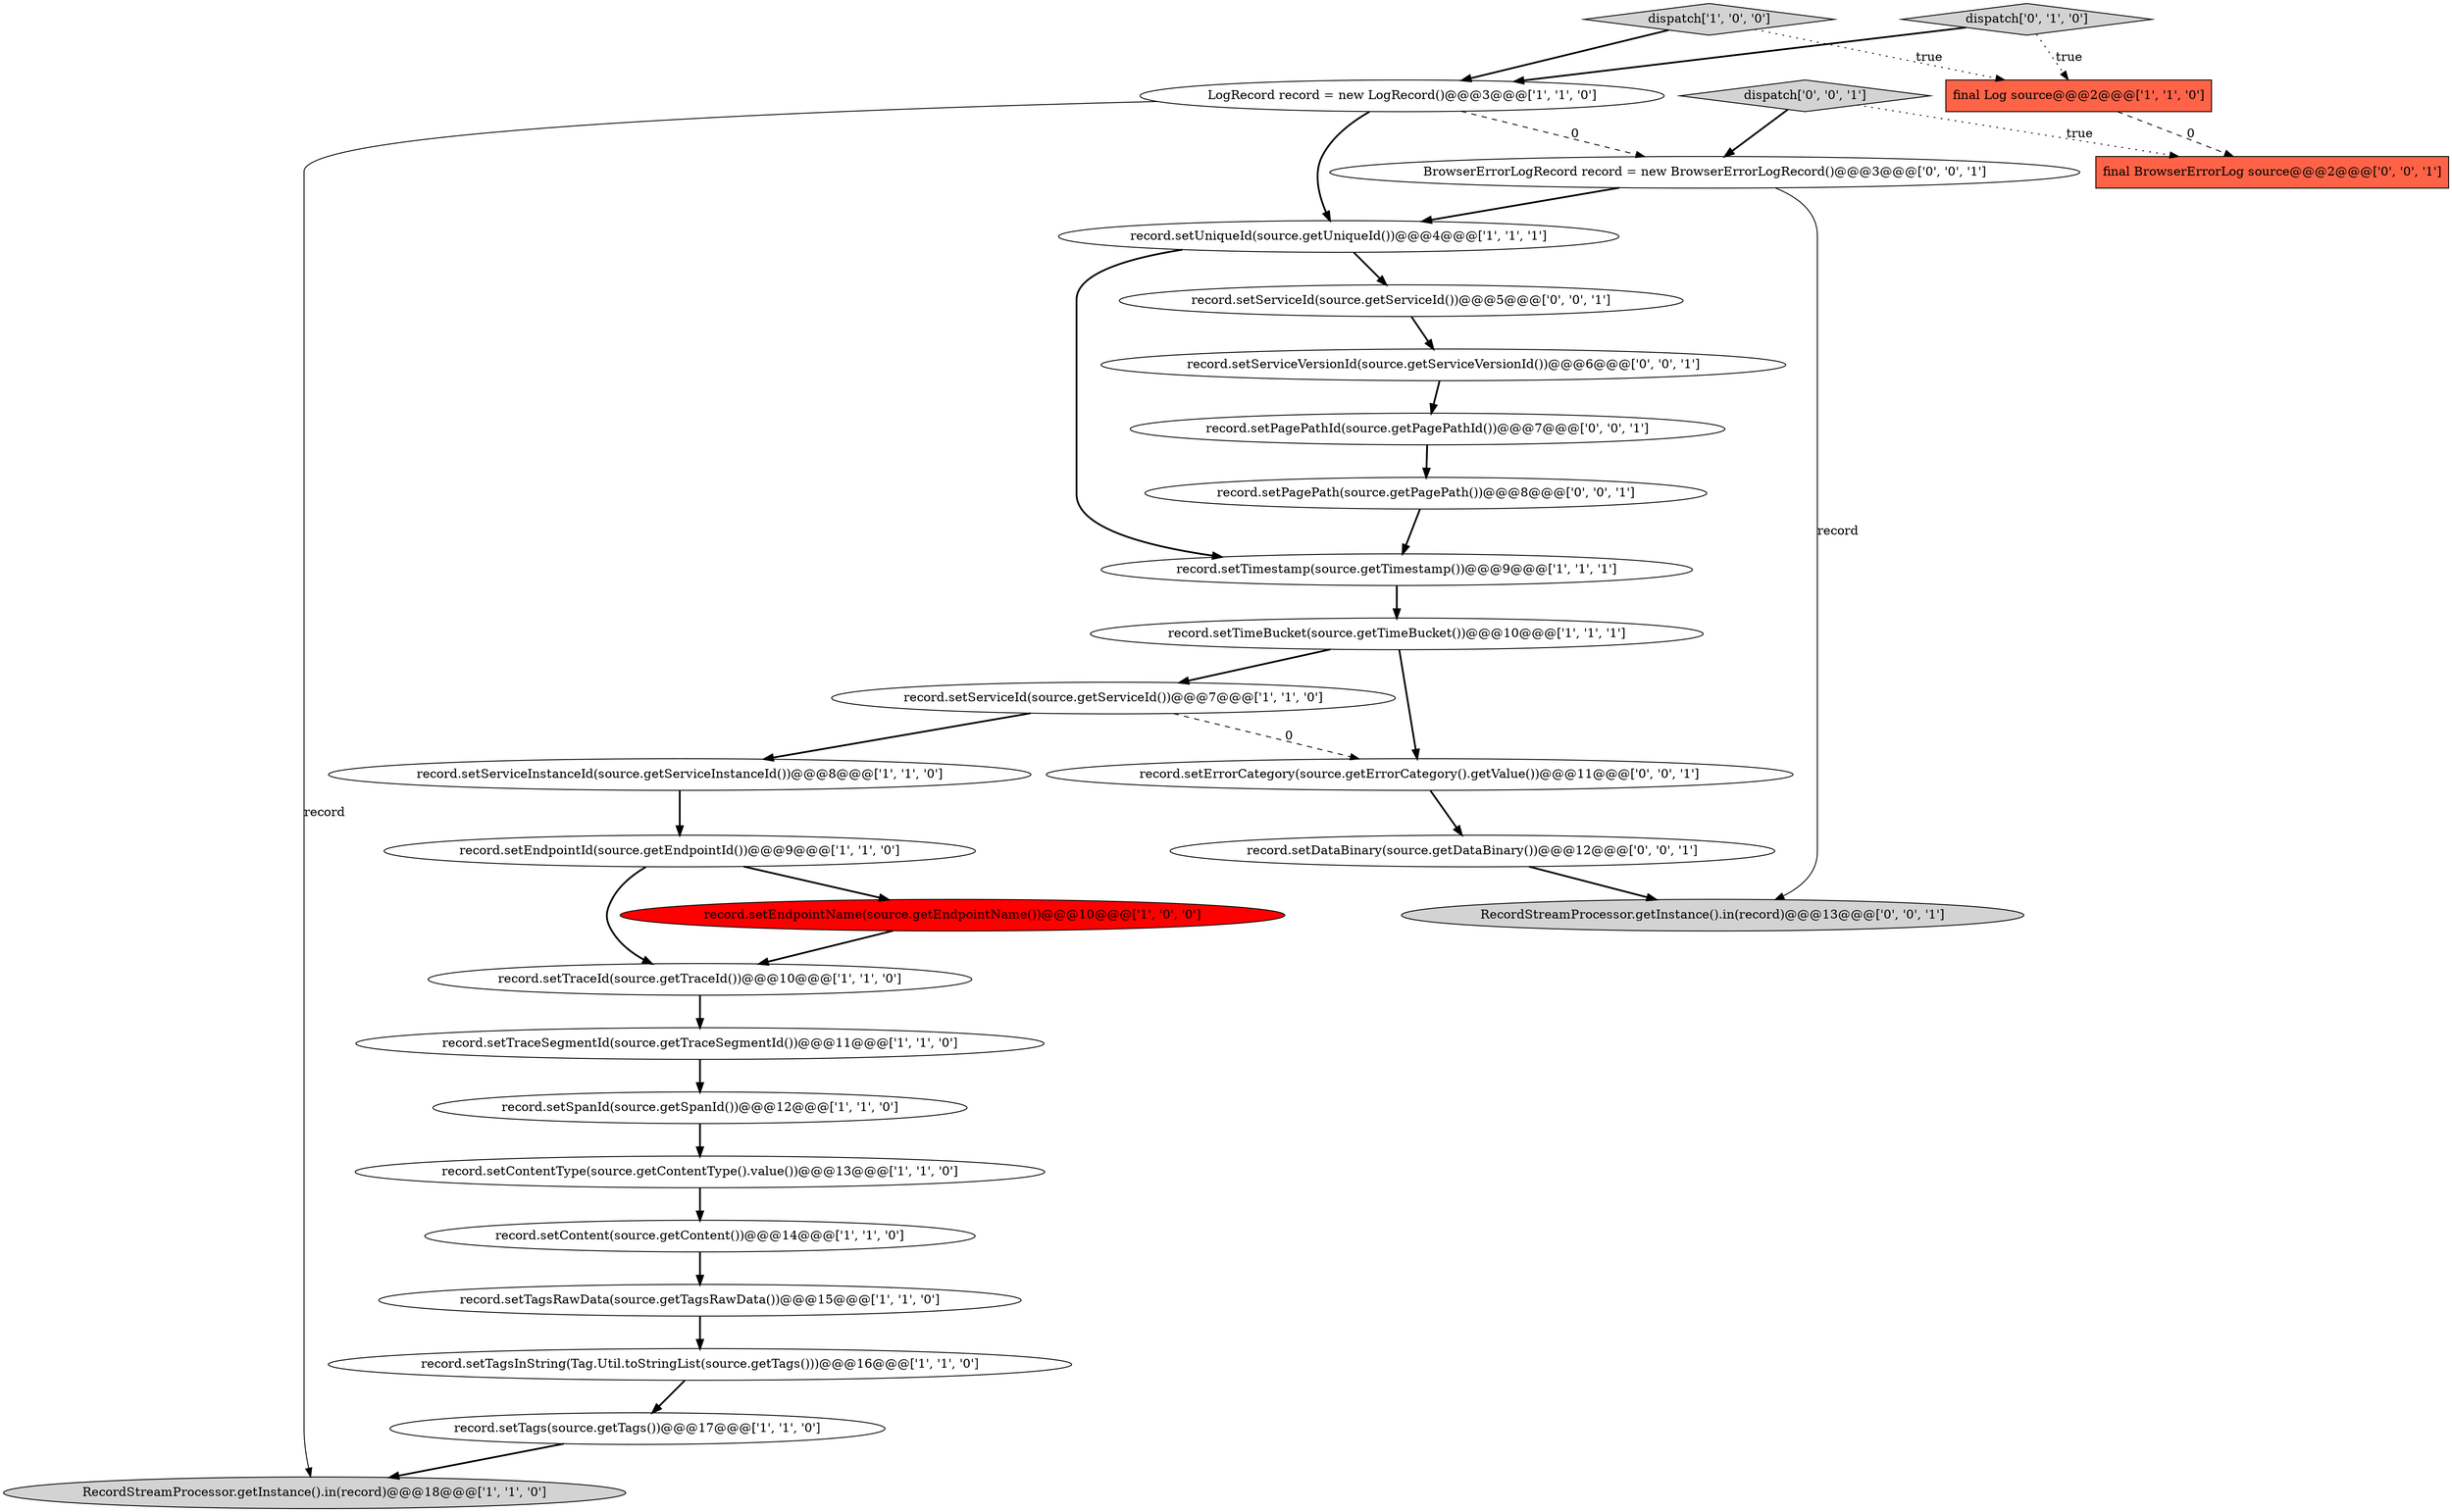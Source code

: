 digraph {
0 [style = filled, label = "RecordStreamProcessor.getInstance().in(record)@@@18@@@['1', '1', '0']", fillcolor = lightgray, shape = ellipse image = "AAA0AAABBB1BBB"];
26 [style = filled, label = "record.setErrorCategory(source.getErrorCategory().getValue())@@@11@@@['0', '0', '1']", fillcolor = white, shape = ellipse image = "AAA0AAABBB3BBB"];
9 [style = filled, label = "record.setTraceSegmentId(source.getTraceSegmentId())@@@11@@@['1', '1', '0']", fillcolor = white, shape = ellipse image = "AAA0AAABBB1BBB"];
27 [style = filled, label = "record.setServiceId(source.getServiceId())@@@5@@@['0', '0', '1']", fillcolor = white, shape = ellipse image = "AAA0AAABBB3BBB"];
24 [style = filled, label = "RecordStreamProcessor.getInstance().in(record)@@@13@@@['0', '0', '1']", fillcolor = lightgray, shape = ellipse image = "AAA0AAABBB3BBB"];
1 [style = filled, label = "record.setTagsRawData(source.getTagsRawData())@@@15@@@['1', '1', '0']", fillcolor = white, shape = ellipse image = "AAA0AAABBB1BBB"];
3 [style = filled, label = "record.setEndpointId(source.getEndpointId())@@@9@@@['1', '1', '0']", fillcolor = white, shape = ellipse image = "AAA0AAABBB1BBB"];
12 [style = filled, label = "final Log source@@@2@@@['1', '1', '0']", fillcolor = tomato, shape = box image = "AAA0AAABBB1BBB"];
7 [style = filled, label = "record.setTagsInString(Tag.Util.toStringList(source.getTags()))@@@16@@@['1', '1', '0']", fillcolor = white, shape = ellipse image = "AAA0AAABBB1BBB"];
18 [style = filled, label = "record.setSpanId(source.getSpanId())@@@12@@@['1', '1', '0']", fillcolor = white, shape = ellipse image = "AAA0AAABBB1BBB"];
21 [style = filled, label = "final BrowserErrorLog source@@@2@@@['0', '0', '1']", fillcolor = tomato, shape = box image = "AAA0AAABBB3BBB"];
2 [style = filled, label = "LogRecord record = new LogRecord()@@@3@@@['1', '1', '0']", fillcolor = white, shape = ellipse image = "AAA0AAABBB1BBB"];
11 [style = filled, label = "record.setTraceId(source.getTraceId())@@@10@@@['1', '1', '0']", fillcolor = white, shape = ellipse image = "AAA0AAABBB1BBB"];
13 [style = filled, label = "dispatch['1', '0', '0']", fillcolor = lightgray, shape = diamond image = "AAA0AAABBB1BBB"];
25 [style = filled, label = "record.setServiceVersionId(source.getServiceVersionId())@@@6@@@['0', '0', '1']", fillcolor = white, shape = ellipse image = "AAA0AAABBB3BBB"];
5 [style = filled, label = "record.setContent(source.getContent())@@@14@@@['1', '1', '0']", fillcolor = white, shape = ellipse image = "AAA0AAABBB1BBB"];
20 [style = filled, label = "record.setDataBinary(source.getDataBinary())@@@12@@@['0', '0', '1']", fillcolor = white, shape = ellipse image = "AAA0AAABBB3BBB"];
10 [style = filled, label = "record.setServiceInstanceId(source.getServiceInstanceId())@@@8@@@['1', '1', '0']", fillcolor = white, shape = ellipse image = "AAA0AAABBB1BBB"];
14 [style = filled, label = "record.setTimeBucket(source.getTimeBucket())@@@10@@@['1', '1', '1']", fillcolor = white, shape = ellipse image = "AAA0AAABBB1BBB"];
22 [style = filled, label = "record.setPagePathId(source.getPagePathId())@@@7@@@['0', '0', '1']", fillcolor = white, shape = ellipse image = "AAA0AAABBB3BBB"];
17 [style = filled, label = "record.setTimestamp(source.getTimestamp())@@@9@@@['1', '1', '1']", fillcolor = white, shape = ellipse image = "AAA0AAABBB1BBB"];
4 [style = filled, label = "record.setContentType(source.getContentType().value())@@@13@@@['1', '1', '0']", fillcolor = white, shape = ellipse image = "AAA0AAABBB1BBB"];
29 [style = filled, label = "BrowserErrorLogRecord record = new BrowserErrorLogRecord()@@@3@@@['0', '0', '1']", fillcolor = white, shape = ellipse image = "AAA0AAABBB3BBB"];
15 [style = filled, label = "record.setUniqueId(source.getUniqueId())@@@4@@@['1', '1', '1']", fillcolor = white, shape = ellipse image = "AAA0AAABBB1BBB"];
23 [style = filled, label = "record.setPagePath(source.getPagePath())@@@8@@@['0', '0', '1']", fillcolor = white, shape = ellipse image = "AAA0AAABBB3BBB"];
19 [style = filled, label = "dispatch['0', '1', '0']", fillcolor = lightgray, shape = diamond image = "AAA0AAABBB2BBB"];
28 [style = filled, label = "dispatch['0', '0', '1']", fillcolor = lightgray, shape = diamond image = "AAA0AAABBB3BBB"];
6 [style = filled, label = "record.setEndpointName(source.getEndpointName())@@@10@@@['1', '0', '0']", fillcolor = red, shape = ellipse image = "AAA1AAABBB1BBB"];
16 [style = filled, label = "record.setTags(source.getTags())@@@17@@@['1', '1', '0']", fillcolor = white, shape = ellipse image = "AAA0AAABBB1BBB"];
8 [style = filled, label = "record.setServiceId(source.getServiceId())@@@7@@@['1', '1', '0']", fillcolor = white, shape = ellipse image = "AAA0AAABBB1BBB"];
28->29 [style = bold, label=""];
8->10 [style = bold, label=""];
29->15 [style = bold, label=""];
16->0 [style = bold, label=""];
25->22 [style = bold, label=""];
13->12 [style = dotted, label="true"];
28->21 [style = dotted, label="true"];
3->11 [style = bold, label=""];
19->12 [style = dotted, label="true"];
10->3 [style = bold, label=""];
3->6 [style = bold, label=""];
19->2 [style = bold, label=""];
11->9 [style = bold, label=""];
1->7 [style = bold, label=""];
22->23 [style = bold, label=""];
12->21 [style = dashed, label="0"];
14->26 [style = bold, label=""];
5->1 [style = bold, label=""];
15->17 [style = bold, label=""];
9->18 [style = bold, label=""];
29->24 [style = solid, label="record"];
18->4 [style = bold, label=""];
17->14 [style = bold, label=""];
2->29 [style = dashed, label="0"];
6->11 [style = bold, label=""];
7->16 [style = bold, label=""];
2->15 [style = bold, label=""];
23->17 [style = bold, label=""];
14->8 [style = bold, label=""];
20->24 [style = bold, label=""];
15->27 [style = bold, label=""];
4->5 [style = bold, label=""];
27->25 [style = bold, label=""];
26->20 [style = bold, label=""];
2->0 [style = solid, label="record"];
13->2 [style = bold, label=""];
8->26 [style = dashed, label="0"];
}
